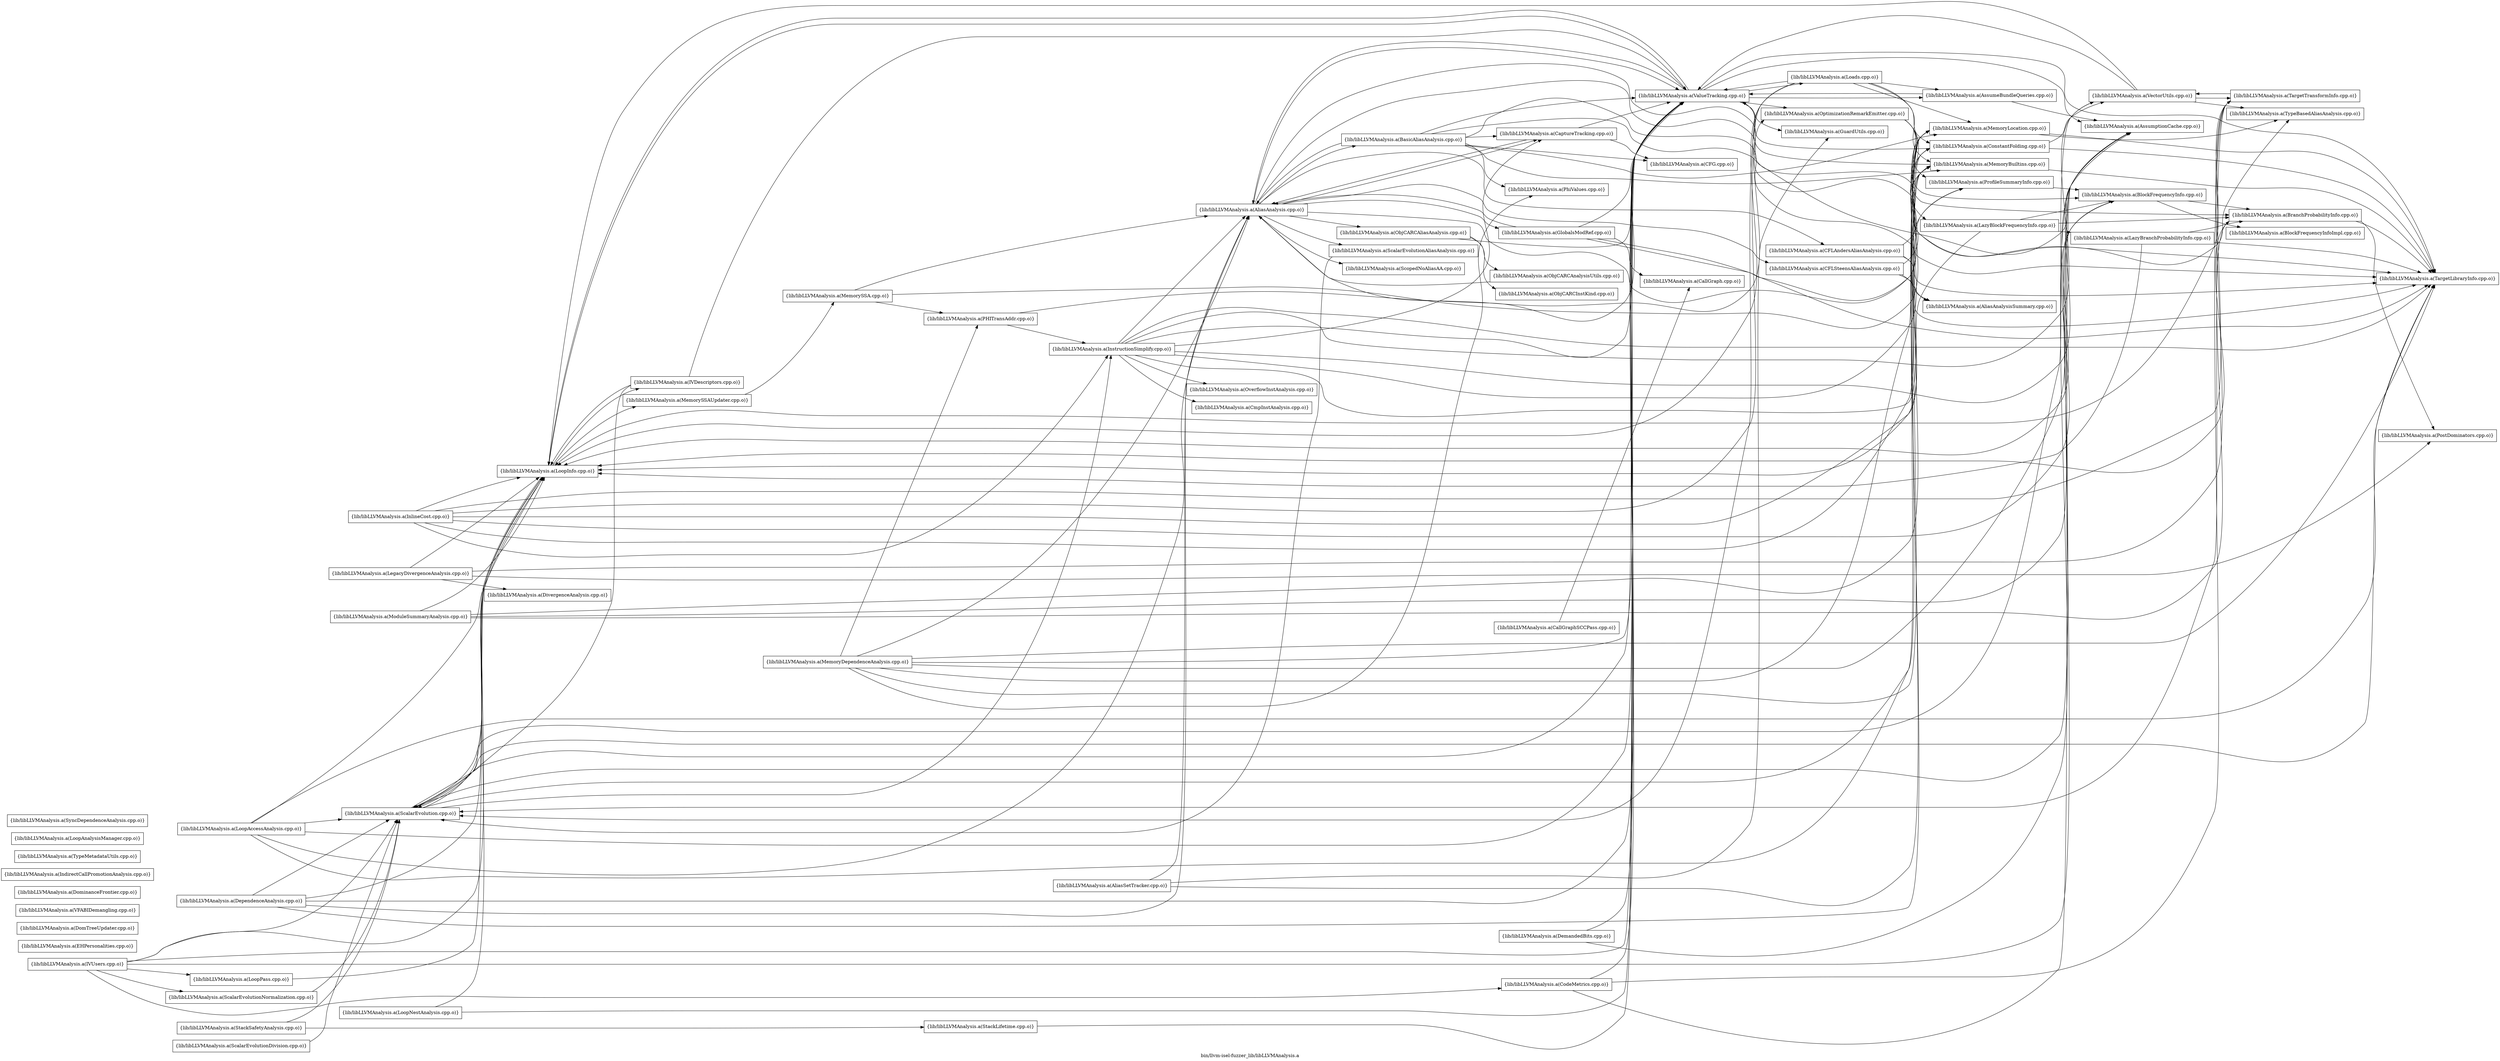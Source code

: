 digraph "bin/llvm-isel-fuzzer_lib/libLLVMAnalysis.a" {
	label="bin/llvm-isel-fuzzer_lib/libLLVMAnalysis.a";
	rankdir=LR;

	Node0x5596eefc0798 [shape=record,shape=box,group=0,label="{lib/libLLVMAnalysis.a(TargetLibraryInfo.cpp.o)}"];
	Node0x5596eefd3168 [shape=record,shape=box,group=0,label="{lib/libLLVMAnalysis.a(EHPersonalities.cpp.o)}"];
	Node0x5596eefcd0d8 [shape=record,shape=box,group=0,label="{lib/libLLVMAnalysis.a(VectorUtils.cpp.o)}"];
	Node0x5596eefcd0d8 -> Node0x5596eefd4978;
	Node0x5596eefcd0d8 -> Node0x5596eefbf3e8;
	Node0x5596eefcd0d8 -> Node0x5596eefc1418;
	Node0x5596eefcd0d8 -> Node0x5596eefd2808;
	Node0x5596eefcd0d8 -> Node0x5596eefd37f8;
	Node0x5596eefc1418 [shape=record,shape=box,group=0,label="{lib/libLLVMAnalysis.a(TargetTransformInfo.cpp.o)}"];
	Node0x5596eefc1418 -> Node0x5596eefd4978;
	Node0x5596eefc1418 -> Node0x5596eefbf3e8;
	Node0x5596eefc1418 -> Node0x5596eefcd0d8;
	Node0x5596eefd37f8 [shape=record,shape=box,group=0,label="{lib/libLLVMAnalysis.a(ValueTracking.cpp.o)}"];
	Node0x5596eefd37f8 -> Node0x5596eefb5d98;
	Node0x5596eefd37f8 -> Node0x5596eefb4ee8;
	Node0x5596eefd37f8 -> Node0x5596eefd4978;
	Node0x5596eefd37f8 -> Node0x5596eefc0798;
	Node0x5596eefd37f8 -> Node0x5596eefd3c08;
	Node0x5596eefd37f8 -> Node0x5596eefd47e8;
	Node0x5596eefd37f8 -> Node0x5596eefd4b08;
	Node0x5596eefd37f8 -> Node0x5596eefcbf58;
	Node0x5596eefbc738 [shape=record,shape=box,group=0,label="{lib/libLLVMAnalysis.a(ProfileSummaryInfo.cpp.o)}"];
	Node0x5596eefbc738 -> Node0x5596eefbd3b8;
	Node0x5596eefb5d98 [shape=record,shape=box,group=0,label="{lib/libLLVMAnalysis.a(AliasAnalysis.cpp.o)}"];
	Node0x5596eefb5d98 -> Node0x5596eefb5668;
	Node0x5596eefb5d98 -> Node0x5596eefd87f8;
	Node0x5596eefb5d98 -> Node0x5596eefd1e58;
	Node0x5596eefb5d98 -> Node0x5596eefd3758;
	Node0x5596eefb5d98 -> Node0x5596eefd4d88;
	Node0x5596eefb5d98 -> Node0x5596eefc86c8;
	Node0x5596eefb5d98 -> Node0x5596eefc7098;
	Node0x5596eefb5d98 -> Node0x5596eefbee98;
	Node0x5596eefb5d98 -> Node0x5596eefc0798;
	Node0x5596eefb5d98 -> Node0x5596eefd2808;
	Node0x5596eefb5d98 -> Node0x5596eefd3578;
	Node0x5596eefb5d98 -> Node0x5596eefd37f8;
	Node0x5596eefd3e88 [shape=record,shape=box,group=0,label="{lib/libLLVMAnalysis.a(DomTreeUpdater.cpp.o)}"];
	Node0x5596eefd4978 [shape=record,shape=box,group=0,label="{lib/libLLVMAnalysis.a(LoopInfo.cpp.o)}"];
	Node0x5596eefd4978 -> Node0x5596eefd6638;
	Node0x5596eefd4978 -> Node0x5596eefc8998;
	Node0x5596eefd4978 -> Node0x5596eefbf3e8;
	Node0x5596eefd4978 -> Node0x5596eefd37f8;
	Node0x5596eefbf3e8 [shape=record,shape=box,group=0,label="{lib/libLLVMAnalysis.a(ScalarEvolution.cpp.o)}"];
	Node0x5596eefbf3e8 -> Node0x5596eefb4ee8;
	Node0x5596eefbf3e8 -> Node0x5596eefd4978;
	Node0x5596eefbf3e8 -> Node0x5596eefc7868;
	Node0x5596eefbf3e8 -> Node0x5596eefd8348;
	Node0x5596eefbf3e8 -> Node0x5596eefc0798;
	Node0x5596eefbf3e8 -> Node0x5596eefd37f8;
	Node0x5596eefb5668 [shape=record,shape=box,group=0,label="{lib/libLLVMAnalysis.a(BasicAliasAnalysis.cpp.o)}"];
	Node0x5596eefb5668 -> Node0x5596eefb5d98;
	Node0x5596eefb5668 -> Node0x5596eefb4ee8;
	Node0x5596eefb5668 -> Node0x5596eefd80c8;
	Node0x5596eefb5668 -> Node0x5596eefd3758;
	Node0x5596eefb5668 -> Node0x5596eefd7b28;
	Node0x5596eefb5668 -> Node0x5596eefc86c8;
	Node0x5596eefb5668 -> Node0x5596eefc5ec8;
	Node0x5596eefb5668 -> Node0x5596eefc0798;
	Node0x5596eefb5668 -> Node0x5596eefd37f8;
	Node0x5596eefd87f8 [shape=record,shape=box,group=0,label="{lib/libLLVMAnalysis.a(CFLAndersAliasAnalysis.cpp.o)}"];
	Node0x5596eefd87f8 -> Node0x5596eefd8f78;
	Node0x5596eefd87f8 -> Node0x5596eefd7b28;
	Node0x5596eefd87f8 -> Node0x5596eefc0798;
	Node0x5596eefd1e58 [shape=record,shape=box,group=0,label="{lib/libLLVMAnalysis.a(CFLSteensAliasAnalysis.cpp.o)}"];
	Node0x5596eefd1e58 -> Node0x5596eefd8f78;
	Node0x5596eefd1e58 -> Node0x5596eefd7b28;
	Node0x5596eefd1e58 -> Node0x5596eefc0798;
	Node0x5596eefd3758 [shape=record,shape=box,group=0,label="{lib/libLLVMAnalysis.a(CaptureTracking.cpp.o)}"];
	Node0x5596eefd3758 -> Node0x5596eefb5d98;
	Node0x5596eefd3758 -> Node0x5596eefd80c8;
	Node0x5596eefd3758 -> Node0x5596eefd37f8;
	Node0x5596eefd4d88 [shape=record,shape=box,group=0,label="{lib/libLLVMAnalysis.a(GlobalsModRef.cpp.o)}"];
	Node0x5596eefd4d88 -> Node0x5596eefb5d98;
	Node0x5596eefd4d88 -> Node0x5596eefd41a8;
	Node0x5596eefd4d88 -> Node0x5596eefd7b28;
	Node0x5596eefd4d88 -> Node0x5596eefc0798;
	Node0x5596eefd4d88 -> Node0x5596eefd37f8;
	Node0x5596eefc86c8 [shape=record,shape=box,group=0,label="{lib/libLLVMAnalysis.a(MemoryLocation.cpp.o)}"];
	Node0x5596eefc86c8 -> Node0x5596eefc0798;
	Node0x5596eefc86c8 -> Node0x5596eefd2808;
	Node0x5596eefc7098 [shape=record,shape=box,group=0,label="{lib/libLLVMAnalysis.a(ObjCARCAliasAnalysis.cpp.o)}"];
	Node0x5596eefc7098 -> Node0x5596eefc7368;
	Node0x5596eefc7098 -> Node0x5596eefd9248;
	Node0x5596eefc7098 -> Node0x5596eefd37f8;
	Node0x5596eefbee98 [shape=record,shape=box,group=0,label="{lib/libLLVMAnalysis.a(ScalarEvolutionAliasAnalysis.cpp.o)}"];
	Node0x5596eefbee98 -> Node0x5596eefbf3e8;
	Node0x5596eefd2808 [shape=record,shape=box,group=0,label="{lib/libLLVMAnalysis.a(TypeBasedAliasAnalysis.cpp.o)}"];
	Node0x5596eefd3578 [shape=record,shape=box,group=0,label="{lib/libLLVMAnalysis.a(ScopedNoAliasAA.cpp.o)}"];
	Node0x5596eefb4ee8 [shape=record,shape=box,group=0,label="{lib/libLLVMAnalysis.a(AssumptionCache.cpp.o)}"];
	Node0x5596eefd80c8 [shape=record,shape=box,group=0,label="{lib/libLLVMAnalysis.a(CFG.cpp.o)}"];
	Node0x5596eefd7b28 [shape=record,shape=box,group=0,label="{lib/libLLVMAnalysis.a(MemoryBuiltins.cpp.o)}"];
	Node0x5596eefd7b28 -> Node0x5596eefc0798;
	Node0x5596eefd7b28 -> Node0x5596eefd37f8;
	Node0x5596eefc5ec8 [shape=record,shape=box,group=0,label="{lib/libLLVMAnalysis.a(PhiValues.cpp.o)}"];
	Node0x5596eefd8f78 [shape=record,shape=box,group=0,label="{lib/libLLVMAnalysis.a(AliasAnalysisSummary.cpp.o)}"];
	Node0x5596eefd41a8 [shape=record,shape=box,group=0,label="{lib/libLLVMAnalysis.a(CallGraph.cpp.o)}"];
	Node0x5596eefd6638 [shape=record,shape=box,group=0,label="{lib/libLLVMAnalysis.a(IVDescriptors.cpp.o)}"];
	Node0x5596eefd6638 -> Node0x5596eefd4978;
	Node0x5596eefd6638 -> Node0x5596eefbf3e8;
	Node0x5596eefd6638 -> Node0x5596eefd37f8;
	Node0x5596eefc8998 [shape=record,shape=box,group=0,label="{lib/libLLVMAnalysis.a(MemorySSAUpdater.cpp.o)}"];
	Node0x5596eefc8998 -> Node0x5596eefc6e18;
	Node0x5596eefd54b8 [shape=record,shape=box,group=0,label="{lib/libLLVMAnalysis.a(DemandedBits.cpp.o)}"];
	Node0x5596eefd54b8 -> Node0x5596eefb4ee8;
	Node0x5596eefd54b8 -> Node0x5596eefd37f8;
	Node0x5596eefd5b48 [shape=record,shape=box,group=0,label="{lib/libLLVMAnalysis.a(LoopNestAnalysis.cpp.o)}"];
	Node0x5596eefd5b48 -> Node0x5596eefd4978;
	Node0x5596eefd5b48 -> Node0x5596eefd37f8;
	Node0x5596eefc7868 [shape=record,shape=box,group=0,label="{lib/libLLVMAnalysis.a(ConstantFolding.cpp.o)}"];
	Node0x5596eefc7868 -> Node0x5596eefc0798;
	Node0x5596eefc7868 -> Node0x5596eefd37f8;
	Node0x5596eefc7868 -> Node0x5596eefcd0d8;
	Node0x5596eefc6e18 [shape=record,shape=box,group=0,label="{lib/libLLVMAnalysis.a(MemorySSA.cpp.o)}"];
	Node0x5596eefc6e18 -> Node0x5596eefb5d98;
	Node0x5596eefc6e18 -> Node0x5596eefc86c8;
	Node0x5596eefc6e18 -> Node0x5596eefda328;
	Node0x5596eefda328 [shape=record,shape=box,group=0,label="{lib/libLLVMAnalysis.a(PHITransAddr.cpp.o)}"];
	Node0x5596eefda328 -> Node0x5596eefd8348;
	Node0x5596eefda328 -> Node0x5596eefd37f8;
	Node0x5596eefc7368 [shape=record,shape=box,group=0,label="{lib/libLLVMAnalysis.a(ObjCARCAnalysisUtils.cpp.o)}"];
	Node0x5596eefc7368 -> Node0x5596eefb5d98;
	Node0x5596eefd9248 [shape=record,shape=box,group=0,label="{lib/libLLVMAnalysis.a(ObjCARCInstKind.cpp.o)}"];
	Node0x5596eefd8348 [shape=record,shape=box,group=0,label="{lib/libLLVMAnalysis.a(InstructionSimplify.cpp.o)}"];
	Node0x5596eefd8348 -> Node0x5596eefb5d98;
	Node0x5596eefd8348 -> Node0x5596eefb4ee8;
	Node0x5596eefd8348 -> Node0x5596eefd3758;
	Node0x5596eefd8348 -> Node0x5596eefd7b28;
	Node0x5596eefd8348 -> Node0x5596eefc7868;
	Node0x5596eefd8348 -> Node0x5596eefd7f38;
	Node0x5596eefd8348 -> Node0x5596eefd86b8;
	Node0x5596eefd8348 -> Node0x5596eefc0798;
	Node0x5596eefd8348 -> Node0x5596eefd37f8;
	Node0x5596eefd8348 -> Node0x5596eefcd0d8;
	Node0x5596eefd7f38 [shape=record,shape=box,group=0,label="{lib/libLLVMAnalysis.a(OverflowInstAnalysis.cpp.o)}"];
	Node0x5596eefd86b8 [shape=record,shape=box,group=0,label="{lib/libLLVMAnalysis.a(CmpInstAnalysis.cpp.o)}"];
	Node0x5596eefbd3b8 [shape=record,shape=box,group=0,label="{lib/libLLVMAnalysis.a(BlockFrequencyInfo.cpp.o)}"];
	Node0x5596eefbd3b8 -> Node0x5596eefd4978;
	Node0x5596eefbd3b8 -> Node0x5596eefbd048;
	Node0x5596eefbd3b8 -> Node0x5596eefbe948;
	Node0x5596eefbd048 [shape=record,shape=box,group=0,label="{lib/libLLVMAnalysis.a(BranchProbabilityInfo.cpp.o)}"];
	Node0x5596eefbd048 -> Node0x5596eefd4978;
	Node0x5596eefbd048 -> Node0x5596eefbdc28;
	Node0x5596eefbd048 -> Node0x5596eefc0798;
	Node0x5596eefbe948 [shape=record,shape=box,group=0,label="{lib/libLLVMAnalysis.a(BlockFrequencyInfoImpl.cpp.o)}"];
	Node0x5596eefbdc28 [shape=record,shape=box,group=0,label="{lib/libLLVMAnalysis.a(PostDominators.cpp.o)}"];
	Node0x5596eefbfb18 [shape=record,shape=box,group=0,label="{lib/libLLVMAnalysis.a(ScalarEvolutionDivision.cpp.o)}"];
	Node0x5596eefbfb18 -> Node0x5596eefbf3e8;
	Node0x5596eefd3c08 [shape=record,shape=box,group=0,label="{lib/libLLVMAnalysis.a(Loads.cpp.o)}"];
	Node0x5596eefd3c08 -> Node0x5596eefb5d98;
	Node0x5596eefd3c08 -> Node0x5596eefd4978;
	Node0x5596eefd3c08 -> Node0x5596eefd7b28;
	Node0x5596eefd3c08 -> Node0x5596eefc7868;
	Node0x5596eefd3c08 -> Node0x5596eefc86c8;
	Node0x5596eefd3c08 -> Node0x5596eefbf3e8;
	Node0x5596eefd3c08 -> Node0x5596eefd37f8;
	Node0x5596eefd3c08 -> Node0x5596eefd47e8;
	Node0x5596eefd47e8 [shape=record,shape=box,group=0,label="{lib/libLLVMAnalysis.a(AssumeBundleQueries.cpp.o)}"];
	Node0x5596eefd47e8 -> Node0x5596eefb4ee8;
	Node0x5596eefd47e8 -> Node0x5596eefd37f8;
	Node0x5596eefd4b08 [shape=record,shape=box,group=0,label="{lib/libLLVMAnalysis.a(OptimizationRemarkEmitter.cpp.o)}"];
	Node0x5596eefd4b08 -> Node0x5596eefbc738;
	Node0x5596eefd4b08 -> Node0x5596eefbd3b8;
	Node0x5596eefd4b08 -> Node0x5596eefbd048;
	Node0x5596eefd4b08 -> Node0x5596eefcbaa8;
	Node0x5596eefcbf58 [shape=record,shape=box,group=0,label="{lib/libLLVMAnalysis.a(GuardUtils.cpp.o)}"];
	Node0x5596eefcbaa8 [shape=record,shape=box,group=0,label="{lib/libLLVMAnalysis.a(LazyBlockFrequencyInfo.cpp.o)}"];
	Node0x5596eefcbaa8 -> Node0x5596eefd4978;
	Node0x5596eefcbaa8 -> Node0x5596eefbd3b8;
	Node0x5596eefcbaa8 -> Node0x5596eefbd048;
	Node0x5596eefcbaa8 -> Node0x5596eefcb7d8;
	Node0x5596eefcb7d8 [shape=record,shape=box,group=0,label="{lib/libLLVMAnalysis.a(LazyBranchProbabilityInfo.cpp.o)}"];
	Node0x5596eefcb7d8 -> Node0x5596eefd4978;
	Node0x5596eefcb7d8 -> Node0x5596eefbd048;
	Node0x5596eefcb7d8 -> Node0x5596eefc0798;
	Node0x5596eefcd858 [shape=record,shape=box,group=0,label="{lib/libLLVMAnalysis.a(LoopAccessAnalysis.cpp.o)}"];
	Node0x5596eefcd858 -> Node0x5596eefb5d98;
	Node0x5596eefcd858 -> Node0x5596eefd4978;
	Node0x5596eefcd858 -> Node0x5596eefc86c8;
	Node0x5596eefcd858 -> Node0x5596eefbf3e8;
	Node0x5596eefcd858 -> Node0x5596eefc0798;
	Node0x5596eefcd858 -> Node0x5596eefd37f8;
	Node0x5596eefd1a98 [shape=record,shape=box,group=0,label="{lib/libLLVMAnalysis.a(AliasSetTracker.cpp.o)}"];
	Node0x5596eefd1a98 -> Node0x5596eefb5d98;
	Node0x5596eefd1a98 -> Node0x5596eefc86c8;
	Node0x5596eefd1a98 -> Node0x5596eefcbf58;
	Node0x5596eefd3b18 [shape=record,shape=box,group=0,label="{lib/libLLVMAnalysis.a(VFABIDemangling.cpp.o)}"];
	Node0x5596eefd5d28 [shape=record,shape=box,group=0,label="{lib/libLLVMAnalysis.a(DominanceFrontier.cpp.o)}"];
	Node0x5596eefd7448 [shape=record,shape=box,group=0,label="{lib/libLLVMAnalysis.a(IVUsers.cpp.o)}"];
	Node0x5596eefd7448 -> Node0x5596eefb4ee8;
	Node0x5596eefd7448 -> Node0x5596eefd4978;
	Node0x5596eefd7448 -> Node0x5596eefbf3e8;
	Node0x5596eefd7448 -> Node0x5596eefd37f8;
	Node0x5596eefd7448 -> Node0x5596eefd6ae8;
	Node0x5596eefd7448 -> Node0x5596eefd6db8;
	Node0x5596eefd7448 -> Node0x5596eefd8fc8;
	Node0x5596eefd7df8 [shape=record,shape=box,group=0,label="{lib/libLLVMAnalysis.a(MemoryDependenceAnalysis.cpp.o)}"];
	Node0x5596eefd7df8 -> Node0x5596eefb5d98;
	Node0x5596eefd7df8 -> Node0x5596eefb4ee8;
	Node0x5596eefd7df8 -> Node0x5596eefd7b28;
	Node0x5596eefd7df8 -> Node0x5596eefc86c8;
	Node0x5596eefd7df8 -> Node0x5596eefda328;
	Node0x5596eefd7df8 -> Node0x5596eefc5ec8;
	Node0x5596eefd7df8 -> Node0x5596eefc0798;
	Node0x5596eefd7df8 -> Node0x5596eefd37f8;
	Node0x5596eefd6ae8 [shape=record,shape=box,group=0,label="{lib/libLLVMAnalysis.a(LoopPass.cpp.o)}"];
	Node0x5596eefd6ae8 -> Node0x5596eefd4978;
	Node0x5596eefd6db8 [shape=record,shape=box,group=0,label="{lib/libLLVMAnalysis.a(ScalarEvolutionNormalization.cpp.o)}"];
	Node0x5596eefd6db8 -> Node0x5596eefbf3e8;
	Node0x5596eefd8fc8 [shape=record,shape=box,group=0,label="{lib/libLLVMAnalysis.a(CodeMetrics.cpp.o)}"];
	Node0x5596eefd8fc8 -> Node0x5596eefb4ee8;
	Node0x5596eefd8fc8 -> Node0x5596eefc1418;
	Node0x5596eefd8fc8 -> Node0x5596eefd37f8;
	Node0x5596eefcbd78 [shape=record,shape=box,group=0,label="{lib/libLLVMAnalysis.a(CallGraphSCCPass.cpp.o)}"];
	Node0x5596eefcbd78 -> Node0x5596eefd41a8;
	Node0x5596eefb39f8 [shape=record,shape=box,group=0,label="{lib/libLLVMAnalysis.a(StackLifetime.cpp.o)}"];
	Node0x5596eefb39f8 -> Node0x5596eefd37f8;
	Node0x5596eefb5bb8 [shape=record,shape=box,group=0,label="{lib/libLLVMAnalysis.a(InlineCost.cpp.o)}"];
	Node0x5596eefb5bb8 -> Node0x5596eefd4978;
	Node0x5596eefb5bb8 -> Node0x5596eefc7868;
	Node0x5596eefb5bb8 -> Node0x5596eefd8348;
	Node0x5596eefb5bb8 -> Node0x5596eefbc738;
	Node0x5596eefb5bb8 -> Node0x5596eefbd3b8;
	Node0x5596eefb5bb8 -> Node0x5596eefc1418;
	Node0x5596eefb5bb8 -> Node0x5596eefd4b08;
	Node0x5596eefb4e98 [shape=record,shape=box,group=0,label="{lib/libLLVMAnalysis.a(ModuleSummaryAnalysis.cpp.o)}"];
	Node0x5596eefb4e98 -> Node0x5596eefd4978;
	Node0x5596eefb4e98 -> Node0x5596eefbc738;
	Node0x5596eefb4e98 -> Node0x5596eefbd3b8;
	Node0x5596eefb4e98 -> Node0x5596eefbd048;
	Node0x5596eefb5578 [shape=record,shape=box,group=0,label="{lib/libLLVMAnalysis.a(StackSafetyAnalysis.cpp.o)}"];
	Node0x5596eefb5578 -> Node0x5596eefbf3e8;
	Node0x5596eefb5578 -> Node0x5596eefb39f8;
	Node0x5596eefd7128 [shape=record,shape=box,group=0,label="{lib/libLLVMAnalysis.a(IndirectCallPromotionAnalysis.cpp.o)}"];
	Node0x5596eefd75d8 [shape=record,shape=box,group=0,label="{lib/libLLVMAnalysis.a(TypeMetadataUtils.cpp.o)}"];
	Node0x5596eefc82b8 [shape=record,shape=box,group=0,label="{lib/libLLVMAnalysis.a(LoopAnalysisManager.cpp.o)}"];
	Node0x5596eefc9fc8 [shape=record,shape=box,group=0,label="{lib/libLLVMAnalysis.a(LegacyDivergenceAnalysis.cpp.o)}"];
	Node0x5596eefc9fc8 -> Node0x5596eefd4978;
	Node0x5596eefc9fc8 -> Node0x5596eefbdc28;
	Node0x5596eefc9fc8 -> Node0x5596eefc1418;
	Node0x5596eefc9fc8 -> Node0x5596eefc9668;
	Node0x5596eefc9668 [shape=record,shape=box,group=0,label="{lib/libLLVMAnalysis.a(DivergenceAnalysis.cpp.o)}"];
	Node0x5596eefc90c8 [shape=record,shape=box,group=0,label="{lib/libLLVMAnalysis.a(SyncDependenceAnalysis.cpp.o)}"];
	Node0x5596eefcafb8 [shape=record,shape=box,group=0,label="{lib/libLLVMAnalysis.a(DependenceAnalysis.cpp.o)}"];
	Node0x5596eefcafb8 -> Node0x5596eefb5d98;
	Node0x5596eefcafb8 -> Node0x5596eefd4978;
	Node0x5596eefcafb8 -> Node0x5596eefc86c8;
	Node0x5596eefcafb8 -> Node0x5596eefbf3e8;
	Node0x5596eefcafb8 -> Node0x5596eefd37f8;
}
